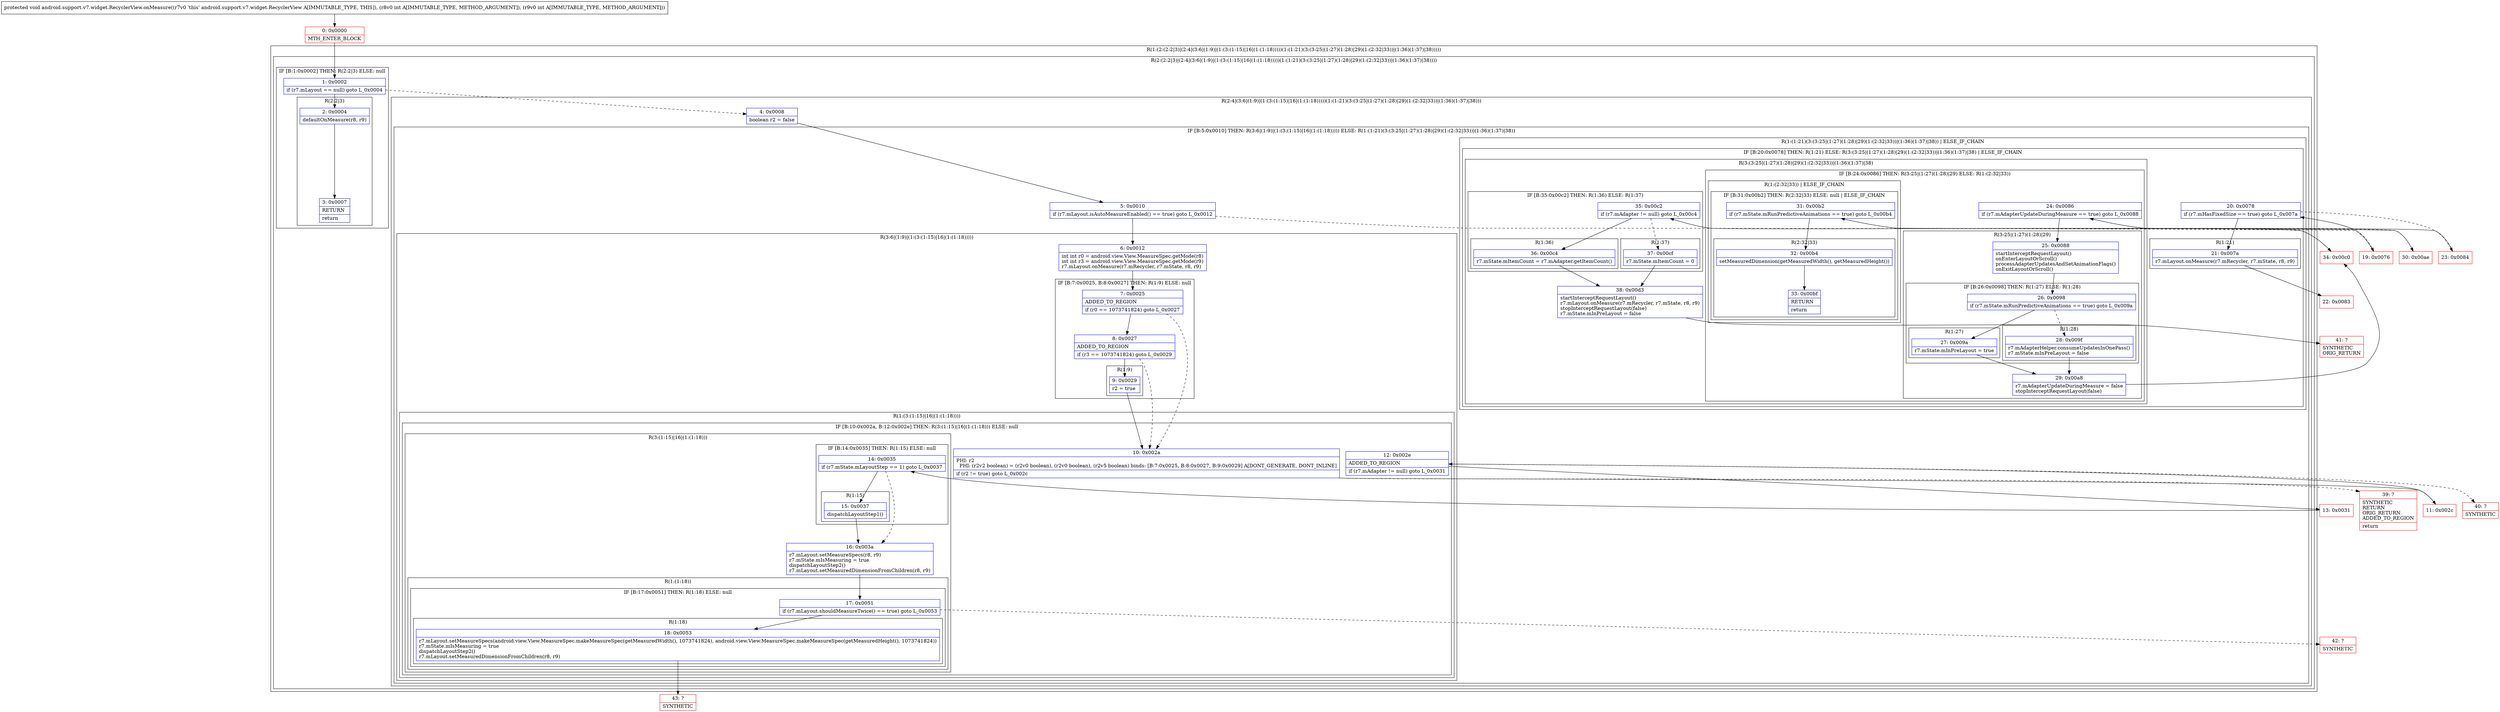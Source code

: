digraph "CFG forandroid.support.v7.widget.RecyclerView.onMeasure(II)V" {
subgraph cluster_Region_987763287 {
label = "R(1:(2:(2:2|3)|(2:4|(3:6|(1:9)|(1:(3:(1:15)|16|(1:(1:18)))))(1:(1:21)(3:(3:25|(1:27)(1:28)|29)(1:(2:32|33))|(1:36)(1:37)|38)))))";
node [shape=record,color=blue];
subgraph cluster_Region_93871376 {
label = "R(2:(2:2|3)|(2:4|(3:6|(1:9)|(1:(3:(1:15)|16|(1:(1:18)))))(1:(1:21)(3:(3:25|(1:27)(1:28)|29)(1:(2:32|33))|(1:36)(1:37)|38))))";
node [shape=record,color=blue];
subgraph cluster_IfRegion_1042420322 {
label = "IF [B:1:0x0002] THEN: R(2:2|3) ELSE: null";
node [shape=record,color=blue];
Node_1 [shape=record,label="{1\:\ 0x0002|if (r7.mLayout == null) goto L_0x0004\l}"];
subgraph cluster_Region_613725891 {
label = "R(2:2|3)";
node [shape=record,color=blue];
Node_2 [shape=record,label="{2\:\ 0x0004|defaultOnMeasure(r8, r9)\l}"];
Node_3 [shape=record,label="{3\:\ 0x0007|RETURN\l|return\l}"];
}
}
subgraph cluster_Region_1871539052 {
label = "R(2:4|(3:6|(1:9)|(1:(3:(1:15)|16|(1:(1:18)))))(1:(1:21)(3:(3:25|(1:27)(1:28)|29)(1:(2:32|33))|(1:36)(1:37)|38)))";
node [shape=record,color=blue];
Node_4 [shape=record,label="{4\:\ 0x0008|boolean r2 = false\l}"];
subgraph cluster_IfRegion_509377196 {
label = "IF [B:5:0x0010] THEN: R(3:6|(1:9)|(1:(3:(1:15)|16|(1:(1:18))))) ELSE: R(1:(1:21)(3:(3:25|(1:27)(1:28)|29)(1:(2:32|33))|(1:36)(1:37)|38))";
node [shape=record,color=blue];
Node_5 [shape=record,label="{5\:\ 0x0010|if (r7.mLayout.isAutoMeasureEnabled() == true) goto L_0x0012\l}"];
subgraph cluster_Region_1529195486 {
label = "R(3:6|(1:9)|(1:(3:(1:15)|16|(1:(1:18)))))";
node [shape=record,color=blue];
Node_6 [shape=record,label="{6\:\ 0x0012|int int r0 = android.view.View.MeasureSpec.getMode(r8)\lint int r3 = android.view.View.MeasureSpec.getMode(r9)\lr7.mLayout.onMeasure(r7.mRecycler, r7.mState, r8, r9)\l}"];
subgraph cluster_IfRegion_1610055133 {
label = "IF [B:7:0x0025, B:8:0x0027] THEN: R(1:9) ELSE: null";
node [shape=record,color=blue];
Node_7 [shape=record,label="{7\:\ 0x0025|ADDED_TO_REGION\l|if (r0 == 1073741824) goto L_0x0027\l}"];
Node_8 [shape=record,label="{8\:\ 0x0027|ADDED_TO_REGION\l|if (r3 == 1073741824) goto L_0x0029\l}"];
subgraph cluster_Region_1286425495 {
label = "R(1:9)";
node [shape=record,color=blue];
Node_9 [shape=record,label="{9\:\ 0x0029|r2 = true\l}"];
}
}
subgraph cluster_Region_1500239018 {
label = "R(1:(3:(1:15)|16|(1:(1:18))))";
node [shape=record,color=blue];
subgraph cluster_IfRegion_128206689 {
label = "IF [B:10:0x002a, B:12:0x002e] THEN: R(3:(1:15)|16|(1:(1:18))) ELSE: null";
node [shape=record,color=blue];
Node_10 [shape=record,label="{10\:\ 0x002a|PHI: r2 \l  PHI: (r2v2 boolean) = (r2v0 boolean), (r2v0 boolean), (r2v5 boolean) binds: [B:7:0x0025, B:8:0x0027, B:9:0x0029] A[DONT_GENERATE, DONT_INLINE]\l|if (r2 != true) goto L_0x002c\l}"];
Node_12 [shape=record,label="{12\:\ 0x002e|ADDED_TO_REGION\l|if (r7.mAdapter != null) goto L_0x0031\l}"];
subgraph cluster_Region_2012507367 {
label = "R(3:(1:15)|16|(1:(1:18)))";
node [shape=record,color=blue];
subgraph cluster_IfRegion_1993862772 {
label = "IF [B:14:0x0035] THEN: R(1:15) ELSE: null";
node [shape=record,color=blue];
Node_14 [shape=record,label="{14\:\ 0x0035|if (r7.mState.mLayoutStep == 1) goto L_0x0037\l}"];
subgraph cluster_Region_195261208 {
label = "R(1:15)";
node [shape=record,color=blue];
Node_15 [shape=record,label="{15\:\ 0x0037|dispatchLayoutStep1()\l}"];
}
}
Node_16 [shape=record,label="{16\:\ 0x003a|r7.mLayout.setMeasureSpecs(r8, r9)\lr7.mState.mIsMeasuring = true\ldispatchLayoutStep2()\lr7.mLayout.setMeasuredDimensionFromChildren(r8, r9)\l}"];
subgraph cluster_Region_208283714 {
label = "R(1:(1:18))";
node [shape=record,color=blue];
subgraph cluster_IfRegion_1479409276 {
label = "IF [B:17:0x0051] THEN: R(1:18) ELSE: null";
node [shape=record,color=blue];
Node_17 [shape=record,label="{17\:\ 0x0051|if (r7.mLayout.shouldMeasureTwice() == true) goto L_0x0053\l}"];
subgraph cluster_Region_289414979 {
label = "R(1:18)";
node [shape=record,color=blue];
Node_18 [shape=record,label="{18\:\ 0x0053|r7.mLayout.setMeasureSpecs(android.view.View.MeasureSpec.makeMeasureSpec(getMeasuredWidth(), 1073741824), android.view.View.MeasureSpec.makeMeasureSpec(getMeasuredHeight(), 1073741824))\lr7.mState.mIsMeasuring = true\ldispatchLayoutStep2()\lr7.mLayout.setMeasuredDimensionFromChildren(r8, r9)\l}"];
}
}
}
}
}
}
}
subgraph cluster_Region_32212416 {
label = "R(1:(1:21)(3:(3:25|(1:27)(1:28)|29)(1:(2:32|33))|(1:36)(1:37)|38)) | ELSE_IF_CHAIN\l";
node [shape=record,color=blue];
subgraph cluster_IfRegion_1545508231 {
label = "IF [B:20:0x0078] THEN: R(1:21) ELSE: R(3:(3:25|(1:27)(1:28)|29)(1:(2:32|33))|(1:36)(1:37)|38) | ELSE_IF_CHAIN\l";
node [shape=record,color=blue];
Node_20 [shape=record,label="{20\:\ 0x0078|if (r7.mHasFixedSize == true) goto L_0x007a\l}"];
subgraph cluster_Region_1811369574 {
label = "R(1:21)";
node [shape=record,color=blue];
Node_21 [shape=record,label="{21\:\ 0x007a|r7.mLayout.onMeasure(r7.mRecycler, r7.mState, r8, r9)\l}"];
}
subgraph cluster_Region_2061299292 {
label = "R(3:(3:25|(1:27)(1:28)|29)(1:(2:32|33))|(1:36)(1:37)|38)";
node [shape=record,color=blue];
subgraph cluster_IfRegion_658809154 {
label = "IF [B:24:0x0086] THEN: R(3:25|(1:27)(1:28)|29) ELSE: R(1:(2:32|33))";
node [shape=record,color=blue];
Node_24 [shape=record,label="{24\:\ 0x0086|if (r7.mAdapterUpdateDuringMeasure == true) goto L_0x0088\l}"];
subgraph cluster_Region_266254976 {
label = "R(3:25|(1:27)(1:28)|29)";
node [shape=record,color=blue];
Node_25 [shape=record,label="{25\:\ 0x0088|startInterceptRequestLayout()\lonEnterLayoutOrScroll()\lprocessAdapterUpdatesAndSetAnimationFlags()\lonExitLayoutOrScroll()\l}"];
subgraph cluster_IfRegion_1577795939 {
label = "IF [B:26:0x0098] THEN: R(1:27) ELSE: R(1:28)";
node [shape=record,color=blue];
Node_26 [shape=record,label="{26\:\ 0x0098|if (r7.mState.mRunPredictiveAnimations == true) goto L_0x009a\l}"];
subgraph cluster_Region_1127803632 {
label = "R(1:27)";
node [shape=record,color=blue];
Node_27 [shape=record,label="{27\:\ 0x009a|r7.mState.mInPreLayout = true\l}"];
}
subgraph cluster_Region_1098124644 {
label = "R(1:28)";
node [shape=record,color=blue];
Node_28 [shape=record,label="{28\:\ 0x009f|r7.mAdapterHelper.consumeUpdatesInOnePass()\lr7.mState.mInPreLayout = false\l}"];
}
}
Node_29 [shape=record,label="{29\:\ 0x00a8|r7.mAdapterUpdateDuringMeasure = false\lstopInterceptRequestLayout(false)\l}"];
}
subgraph cluster_Region_998548848 {
label = "R(1:(2:32|33)) | ELSE_IF_CHAIN\l";
node [shape=record,color=blue];
subgraph cluster_IfRegion_1065417530 {
label = "IF [B:31:0x00b2] THEN: R(2:32|33) ELSE: null | ELSE_IF_CHAIN\l";
node [shape=record,color=blue];
Node_31 [shape=record,label="{31\:\ 0x00b2|if (r7.mState.mRunPredictiveAnimations == true) goto L_0x00b4\l}"];
subgraph cluster_Region_1005320528 {
label = "R(2:32|33)";
node [shape=record,color=blue];
Node_32 [shape=record,label="{32\:\ 0x00b4|setMeasuredDimension(getMeasuredWidth(), getMeasuredHeight())\l}"];
Node_33 [shape=record,label="{33\:\ 0x00bf|RETURN\l|return\l}"];
}
}
}
}
subgraph cluster_IfRegion_1519766628 {
label = "IF [B:35:0x00c2] THEN: R(1:36) ELSE: R(1:37)";
node [shape=record,color=blue];
Node_35 [shape=record,label="{35\:\ 0x00c2|if (r7.mAdapter != null) goto L_0x00c4\l}"];
subgraph cluster_Region_1143229795 {
label = "R(1:36)";
node [shape=record,color=blue];
Node_36 [shape=record,label="{36\:\ 0x00c4|r7.mState.mItemCount = r7.mAdapter.getItemCount()\l}"];
}
subgraph cluster_Region_2084911094 {
label = "R(1:37)";
node [shape=record,color=blue];
Node_37 [shape=record,label="{37\:\ 0x00cf|r7.mState.mItemCount = 0\l}"];
}
}
Node_38 [shape=record,label="{38\:\ 0x00d3|startInterceptRequestLayout()\lr7.mLayout.onMeasure(r7.mRecycler, r7.mState, r8, r9)\lstopInterceptRequestLayout(false)\lr7.mState.mInPreLayout = false\l}"];
}
}
}
}
}
}
}
Node_0 [shape=record,color=red,label="{0\:\ 0x0000|MTH_ENTER_BLOCK\l}"];
Node_11 [shape=record,color=red,label="{11\:\ 0x002c}"];
Node_13 [shape=record,color=red,label="{13\:\ 0x0031}"];
Node_19 [shape=record,color=red,label="{19\:\ 0x0076}"];
Node_22 [shape=record,color=red,label="{22\:\ 0x0083}"];
Node_23 [shape=record,color=red,label="{23\:\ 0x0084}"];
Node_30 [shape=record,color=red,label="{30\:\ 0x00ae}"];
Node_34 [shape=record,color=red,label="{34\:\ 0x00c0}"];
Node_39 [shape=record,color=red,label="{39\:\ ?|SYNTHETIC\lRETURN\lORIG_RETURN\lADDED_TO_REGION\l|return\l}"];
Node_40 [shape=record,color=red,label="{40\:\ ?|SYNTHETIC\l}"];
Node_41 [shape=record,color=red,label="{41\:\ ?|SYNTHETIC\lORIG_RETURN\l}"];
Node_42 [shape=record,color=red,label="{42\:\ ?|SYNTHETIC\l}"];
Node_43 [shape=record,color=red,label="{43\:\ ?|SYNTHETIC\l}"];
MethodNode[shape=record,label="{protected void android.support.v7.widget.RecyclerView.onMeasure((r7v0 'this' android.support.v7.widget.RecyclerView A[IMMUTABLE_TYPE, THIS]), (r8v0 int A[IMMUTABLE_TYPE, METHOD_ARGUMENT]), (r9v0 int A[IMMUTABLE_TYPE, METHOD_ARGUMENT])) }"];
MethodNode -> Node_0;
Node_1 -> Node_2;
Node_1 -> Node_4[style=dashed];
Node_2 -> Node_3;
Node_4 -> Node_5;
Node_5 -> Node_6;
Node_5 -> Node_19[style=dashed];
Node_6 -> Node_7;
Node_7 -> Node_8;
Node_7 -> Node_10[style=dashed];
Node_8 -> Node_9;
Node_8 -> Node_10[style=dashed];
Node_9 -> Node_10;
Node_10 -> Node_11;
Node_10 -> Node_39[style=dashed];
Node_12 -> Node_13;
Node_12 -> Node_40[style=dashed];
Node_14 -> Node_15;
Node_14 -> Node_16[style=dashed];
Node_15 -> Node_16;
Node_16 -> Node_17;
Node_17 -> Node_18;
Node_17 -> Node_42[style=dashed];
Node_18 -> Node_43;
Node_20 -> Node_21;
Node_20 -> Node_23[style=dashed];
Node_21 -> Node_22;
Node_24 -> Node_25;
Node_24 -> Node_30[style=dashed];
Node_25 -> Node_26;
Node_26 -> Node_27;
Node_26 -> Node_28[style=dashed];
Node_27 -> Node_29;
Node_28 -> Node_29;
Node_29 -> Node_34;
Node_31 -> Node_32;
Node_31 -> Node_34[style=dashed];
Node_32 -> Node_33;
Node_35 -> Node_36;
Node_35 -> Node_37[style=dashed];
Node_36 -> Node_38;
Node_37 -> Node_38;
Node_38 -> Node_41;
Node_0 -> Node_1;
Node_11 -> Node_12;
Node_13 -> Node_14;
Node_19 -> Node_20;
Node_23 -> Node_24;
Node_30 -> Node_31;
Node_34 -> Node_35;
}


